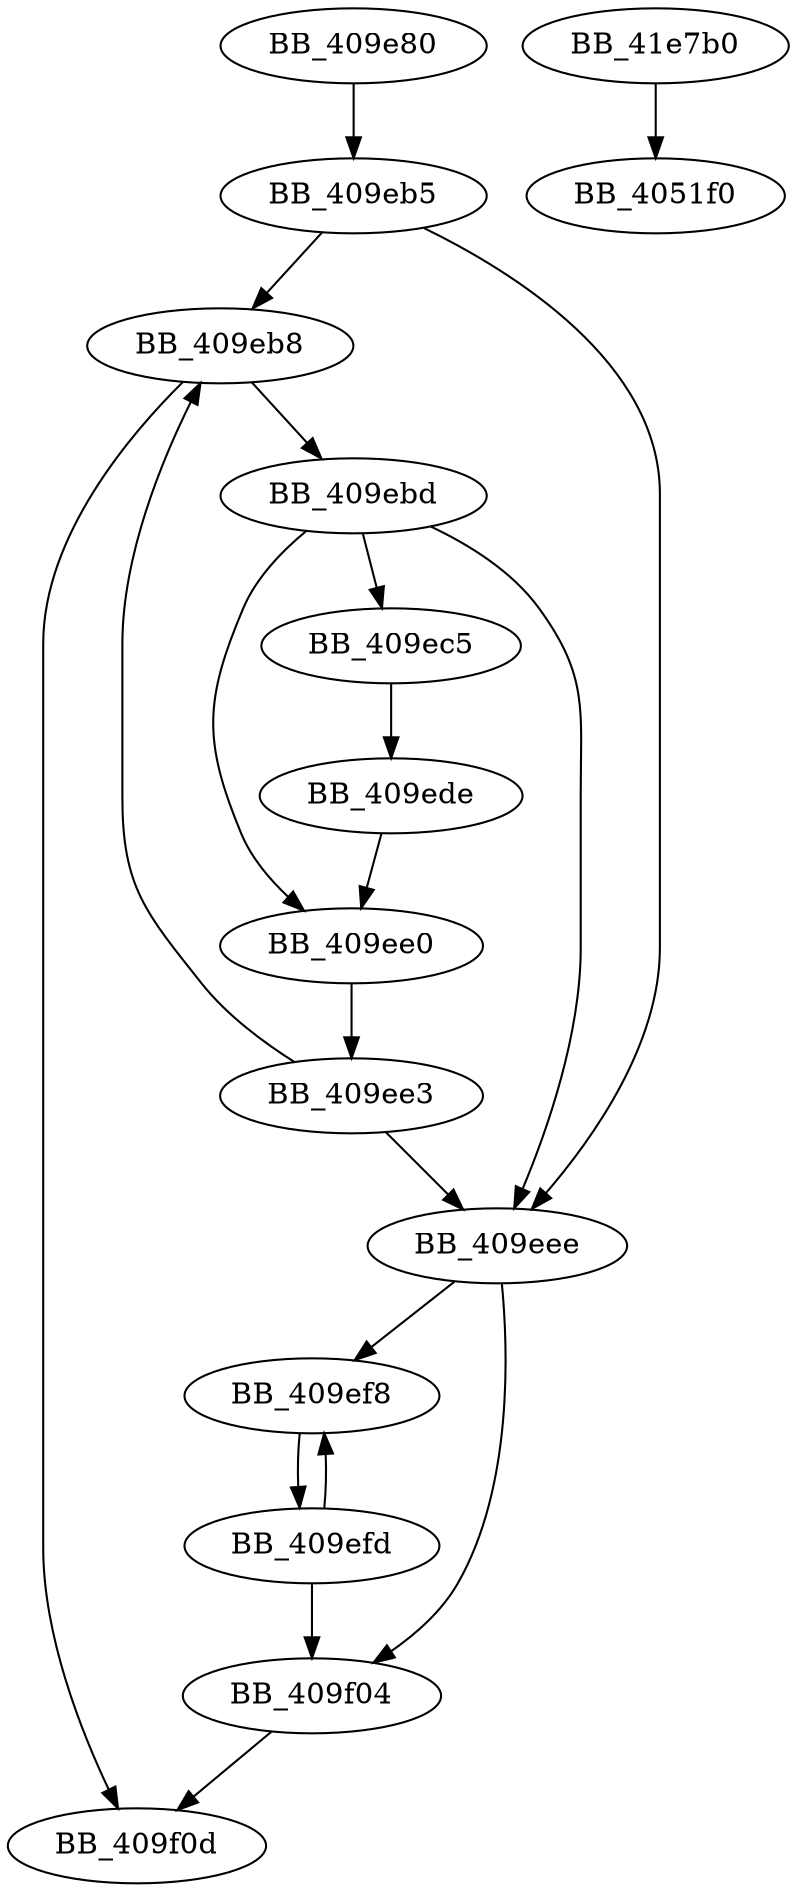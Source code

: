 DiGraph sub_409E80{
BB_409e80->BB_409eb5
BB_409eb5->BB_409eb8
BB_409eb5->BB_409eee
BB_409eb8->BB_409ebd
BB_409eb8->BB_409f0d
BB_409ebd->BB_409ec5
BB_409ebd->BB_409ee0
BB_409ebd->BB_409eee
BB_409ec5->BB_409ede
BB_409ede->BB_409ee0
BB_409ee0->BB_409ee3
BB_409ee3->BB_409eb8
BB_409ee3->BB_409eee
BB_409eee->BB_409ef8
BB_409eee->BB_409f04
BB_409ef8->BB_409efd
BB_409efd->BB_409ef8
BB_409efd->BB_409f04
BB_409f04->BB_409f0d
BB_41e7b0->BB_4051f0
}
